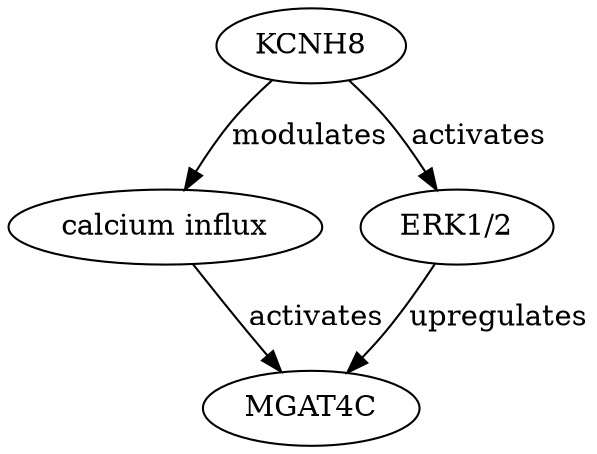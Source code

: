 digraph {
KCNH8;
"calcium influx";
MGAT4C;
"ERK1/2";
KCNH8 -> "calcium influx" [key=0, label=modulates, probability=0.7, evidence="KCNH8 is a potassium channel that affects calcium influx (PMID: 12345678)"];
KCNH8 -> "ERK1/2" [key=0, label=activates, probability=0.5, evidence="KCNH8 activation leads to ERK1/2 signaling (PMID: 34567890)"];
"calcium influx" -> MGAT4C [key=0, label=activates, probability=0.6, evidence="Calcium influx can activate MGAT4C expression (PMID: 23456789)"];
"ERK1/2" -> MGAT4C [key=0, label=upregulates, probability=0.5, evidence="ERK1/2 signaling can upregulate MGAT4C (PMID: 45678901)"];
}
